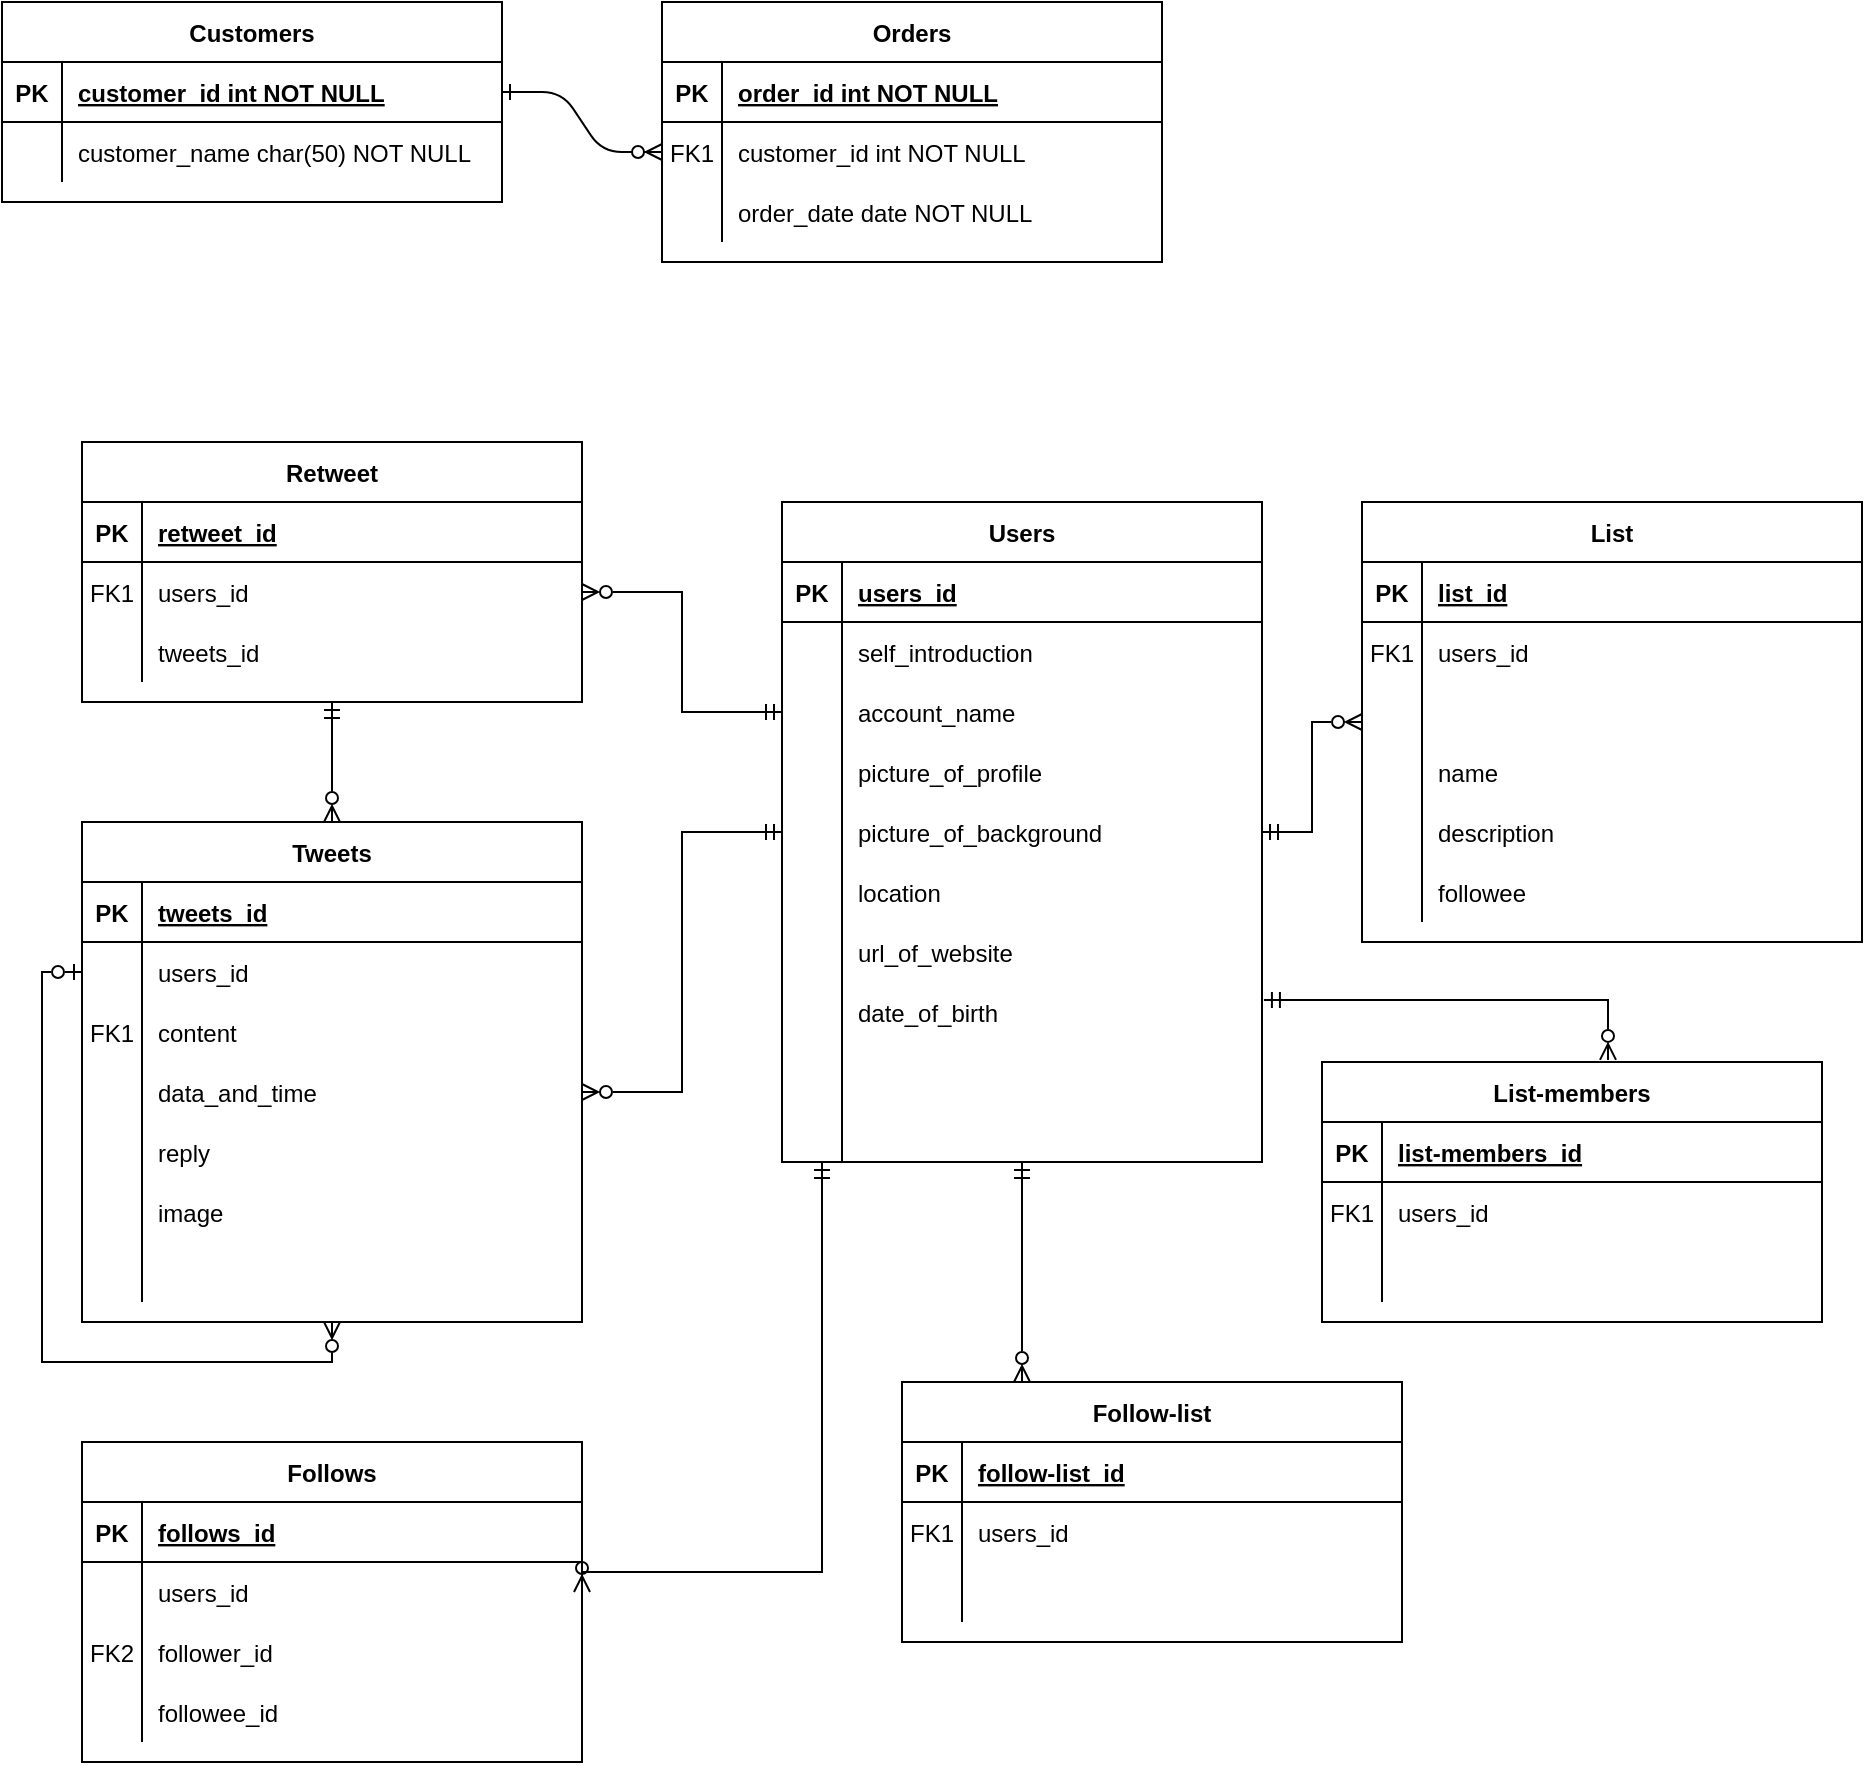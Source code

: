 <mxfile version="20.4.0" type="github">
  <diagram id="R2lEEEUBdFMjLlhIrx00" name="Page-1">
    <mxGraphModel dx="1426" dy="1596" grid="1" gridSize="10" guides="1" tooltips="1" connect="1" arrows="1" fold="1" page="1" pageScale="1" pageWidth="1169" pageHeight="827" math="0" shadow="0" extFonts="Permanent Marker^https://fonts.googleapis.com/css?family=Permanent+Marker">
      <root>
        <mxCell id="0" />
        <mxCell id="1" parent="0" />
        <mxCell id="C-vyLk0tnHw3VtMMgP7b-1" value="" style="edgeStyle=entityRelationEdgeStyle;endArrow=ERzeroToMany;startArrow=ERone;endFill=1;startFill=0;" parent="1" source="C-vyLk0tnHw3VtMMgP7b-24" target="C-vyLk0tnHw3VtMMgP7b-6" edge="1">
          <mxGeometry width="100" height="100" relative="1" as="geometry">
            <mxPoint x="340" y="720" as="sourcePoint" />
            <mxPoint x="440" y="620" as="targetPoint" />
          </mxGeometry>
        </mxCell>
        <mxCell id="C-vyLk0tnHw3VtMMgP7b-2" value="Orders" style="shape=table;startSize=30;container=1;collapsible=1;childLayout=tableLayout;fixedRows=1;rowLines=0;fontStyle=1;align=center;resizeLast=1;" parent="1" vertex="1">
          <mxGeometry x="420" y="-210" width="250" height="130" as="geometry" />
        </mxCell>
        <mxCell id="C-vyLk0tnHw3VtMMgP7b-3" value="" style="shape=partialRectangle;collapsible=0;dropTarget=0;pointerEvents=0;fillColor=none;points=[[0,0.5],[1,0.5]];portConstraint=eastwest;top=0;left=0;right=0;bottom=1;" parent="C-vyLk0tnHw3VtMMgP7b-2" vertex="1">
          <mxGeometry y="30" width="250" height="30" as="geometry" />
        </mxCell>
        <mxCell id="C-vyLk0tnHw3VtMMgP7b-4" value="PK" style="shape=partialRectangle;overflow=hidden;connectable=0;fillColor=none;top=0;left=0;bottom=0;right=0;fontStyle=1;" parent="C-vyLk0tnHw3VtMMgP7b-3" vertex="1">
          <mxGeometry width="30" height="30" as="geometry">
            <mxRectangle width="30" height="30" as="alternateBounds" />
          </mxGeometry>
        </mxCell>
        <mxCell id="C-vyLk0tnHw3VtMMgP7b-5" value="order_id int NOT NULL " style="shape=partialRectangle;overflow=hidden;connectable=0;fillColor=none;top=0;left=0;bottom=0;right=0;align=left;spacingLeft=6;fontStyle=5;" parent="C-vyLk0tnHw3VtMMgP7b-3" vertex="1">
          <mxGeometry x="30" width="220" height="30" as="geometry">
            <mxRectangle width="220" height="30" as="alternateBounds" />
          </mxGeometry>
        </mxCell>
        <mxCell id="C-vyLk0tnHw3VtMMgP7b-6" value="" style="shape=partialRectangle;collapsible=0;dropTarget=0;pointerEvents=0;fillColor=none;points=[[0,0.5],[1,0.5]];portConstraint=eastwest;top=0;left=0;right=0;bottom=0;" parent="C-vyLk0tnHw3VtMMgP7b-2" vertex="1">
          <mxGeometry y="60" width="250" height="30" as="geometry" />
        </mxCell>
        <mxCell id="C-vyLk0tnHw3VtMMgP7b-7" value="FK1" style="shape=partialRectangle;overflow=hidden;connectable=0;fillColor=none;top=0;left=0;bottom=0;right=0;" parent="C-vyLk0tnHw3VtMMgP7b-6" vertex="1">
          <mxGeometry width="30" height="30" as="geometry">
            <mxRectangle width="30" height="30" as="alternateBounds" />
          </mxGeometry>
        </mxCell>
        <mxCell id="C-vyLk0tnHw3VtMMgP7b-8" value="customer_id int NOT NULL" style="shape=partialRectangle;overflow=hidden;connectable=0;fillColor=none;top=0;left=0;bottom=0;right=0;align=left;spacingLeft=6;" parent="C-vyLk0tnHw3VtMMgP7b-6" vertex="1">
          <mxGeometry x="30" width="220" height="30" as="geometry">
            <mxRectangle width="220" height="30" as="alternateBounds" />
          </mxGeometry>
        </mxCell>
        <mxCell id="C-vyLk0tnHw3VtMMgP7b-9" value="" style="shape=partialRectangle;collapsible=0;dropTarget=0;pointerEvents=0;fillColor=none;points=[[0,0.5],[1,0.5]];portConstraint=eastwest;top=0;left=0;right=0;bottom=0;" parent="C-vyLk0tnHw3VtMMgP7b-2" vertex="1">
          <mxGeometry y="90" width="250" height="30" as="geometry" />
        </mxCell>
        <mxCell id="C-vyLk0tnHw3VtMMgP7b-10" value="" style="shape=partialRectangle;overflow=hidden;connectable=0;fillColor=none;top=0;left=0;bottom=0;right=0;" parent="C-vyLk0tnHw3VtMMgP7b-9" vertex="1">
          <mxGeometry width="30" height="30" as="geometry">
            <mxRectangle width="30" height="30" as="alternateBounds" />
          </mxGeometry>
        </mxCell>
        <mxCell id="C-vyLk0tnHw3VtMMgP7b-11" value="order_date date NOT NULL" style="shape=partialRectangle;overflow=hidden;connectable=0;fillColor=none;top=0;left=0;bottom=0;right=0;align=left;spacingLeft=6;" parent="C-vyLk0tnHw3VtMMgP7b-9" vertex="1">
          <mxGeometry x="30" width="220" height="30" as="geometry">
            <mxRectangle width="220" height="30" as="alternateBounds" />
          </mxGeometry>
        </mxCell>
        <mxCell id="C-vyLk0tnHw3VtMMgP7b-23" value="Customers" style="shape=table;startSize=30;container=1;collapsible=1;childLayout=tableLayout;fixedRows=1;rowLines=0;fontStyle=1;align=center;resizeLast=1;" parent="1" vertex="1">
          <mxGeometry x="90" y="-210" width="250" height="100" as="geometry" />
        </mxCell>
        <mxCell id="C-vyLk0tnHw3VtMMgP7b-24" value="" style="shape=partialRectangle;collapsible=0;dropTarget=0;pointerEvents=0;fillColor=none;points=[[0,0.5],[1,0.5]];portConstraint=eastwest;top=0;left=0;right=0;bottom=1;" parent="C-vyLk0tnHw3VtMMgP7b-23" vertex="1">
          <mxGeometry y="30" width="250" height="30" as="geometry" />
        </mxCell>
        <mxCell id="C-vyLk0tnHw3VtMMgP7b-25" value="PK" style="shape=partialRectangle;overflow=hidden;connectable=0;fillColor=none;top=0;left=0;bottom=0;right=0;fontStyle=1;" parent="C-vyLk0tnHw3VtMMgP7b-24" vertex="1">
          <mxGeometry width="30" height="30" as="geometry">
            <mxRectangle width="30" height="30" as="alternateBounds" />
          </mxGeometry>
        </mxCell>
        <mxCell id="C-vyLk0tnHw3VtMMgP7b-26" value="customer_id int NOT NULL " style="shape=partialRectangle;overflow=hidden;connectable=0;fillColor=none;top=0;left=0;bottom=0;right=0;align=left;spacingLeft=6;fontStyle=5;" parent="C-vyLk0tnHw3VtMMgP7b-24" vertex="1">
          <mxGeometry x="30" width="220" height="30" as="geometry">
            <mxRectangle width="220" height="30" as="alternateBounds" />
          </mxGeometry>
        </mxCell>
        <mxCell id="C-vyLk0tnHw3VtMMgP7b-27" value="" style="shape=partialRectangle;collapsible=0;dropTarget=0;pointerEvents=0;fillColor=none;points=[[0,0.5],[1,0.5]];portConstraint=eastwest;top=0;left=0;right=0;bottom=0;" parent="C-vyLk0tnHw3VtMMgP7b-23" vertex="1">
          <mxGeometry y="60" width="250" height="30" as="geometry" />
        </mxCell>
        <mxCell id="C-vyLk0tnHw3VtMMgP7b-28" value="" style="shape=partialRectangle;overflow=hidden;connectable=0;fillColor=none;top=0;left=0;bottom=0;right=0;" parent="C-vyLk0tnHw3VtMMgP7b-27" vertex="1">
          <mxGeometry width="30" height="30" as="geometry">
            <mxRectangle width="30" height="30" as="alternateBounds" />
          </mxGeometry>
        </mxCell>
        <mxCell id="C-vyLk0tnHw3VtMMgP7b-29" value="customer_name char(50) NOT NULL" style="shape=partialRectangle;overflow=hidden;connectable=0;fillColor=none;top=0;left=0;bottom=0;right=0;align=left;spacingLeft=6;" parent="C-vyLk0tnHw3VtMMgP7b-27" vertex="1">
          <mxGeometry x="30" width="220" height="30" as="geometry">
            <mxRectangle width="220" height="30" as="alternateBounds" />
          </mxGeometry>
        </mxCell>
        <mxCell id="1hGb0DpN1uPvW0XTXhWg-93" style="edgeStyle=orthogonalEdgeStyle;rounded=0;orthogonalLoop=1;jettySize=auto;html=1;startArrow=ERmandOne;startFill=0;endArrow=ERzeroToMany;endFill=0;" edge="1" parent="1" source="r38PuDG4reSHXDQMH3xo-49" target="r38PuDG4reSHXDQMH3xo-69">
          <mxGeometry relative="1" as="geometry" />
        </mxCell>
        <mxCell id="r38PuDG4reSHXDQMH3xo-49" value="Retweet" style="shape=table;startSize=30;container=1;collapsible=1;childLayout=tableLayout;fixedRows=1;rowLines=0;fontStyle=1;align=center;resizeLast=1;" parent="1" vertex="1">
          <mxGeometry x="130" y="10" width="250" height="130" as="geometry" />
        </mxCell>
        <mxCell id="r38PuDG4reSHXDQMH3xo-50" value="" style="shape=partialRectangle;collapsible=0;dropTarget=0;pointerEvents=0;fillColor=none;points=[[0,0.5],[1,0.5]];portConstraint=eastwest;top=0;left=0;right=0;bottom=1;" parent="r38PuDG4reSHXDQMH3xo-49" vertex="1">
          <mxGeometry y="30" width="250" height="30" as="geometry" />
        </mxCell>
        <mxCell id="r38PuDG4reSHXDQMH3xo-51" value="PK" style="shape=partialRectangle;overflow=hidden;connectable=0;fillColor=none;top=0;left=0;bottom=0;right=0;fontStyle=1;" parent="r38PuDG4reSHXDQMH3xo-50" vertex="1">
          <mxGeometry width="30" height="30" as="geometry">
            <mxRectangle width="30" height="30" as="alternateBounds" />
          </mxGeometry>
        </mxCell>
        <mxCell id="r38PuDG4reSHXDQMH3xo-52" value="retweet_id" style="shape=partialRectangle;overflow=hidden;connectable=0;fillColor=none;top=0;left=0;bottom=0;right=0;align=left;spacingLeft=6;fontStyle=5;" parent="r38PuDG4reSHXDQMH3xo-50" vertex="1">
          <mxGeometry x="30" width="220" height="30" as="geometry">
            <mxRectangle width="220" height="30" as="alternateBounds" />
          </mxGeometry>
        </mxCell>
        <mxCell id="r38PuDG4reSHXDQMH3xo-53" value="" style="shape=partialRectangle;collapsible=0;dropTarget=0;pointerEvents=0;fillColor=none;points=[[0,0.5],[1,0.5]];portConstraint=eastwest;top=0;left=0;right=0;bottom=0;" parent="r38PuDG4reSHXDQMH3xo-49" vertex="1">
          <mxGeometry y="60" width="250" height="30" as="geometry" />
        </mxCell>
        <mxCell id="r38PuDG4reSHXDQMH3xo-54" value="FK1" style="shape=partialRectangle;overflow=hidden;connectable=0;fillColor=none;top=0;left=0;bottom=0;right=0;" parent="r38PuDG4reSHXDQMH3xo-53" vertex="1">
          <mxGeometry width="30" height="30" as="geometry">
            <mxRectangle width="30" height="30" as="alternateBounds" />
          </mxGeometry>
        </mxCell>
        <mxCell id="r38PuDG4reSHXDQMH3xo-55" value="users_id" style="shape=partialRectangle;overflow=hidden;connectable=0;fillColor=none;top=0;left=0;bottom=0;right=0;align=left;spacingLeft=6;" parent="r38PuDG4reSHXDQMH3xo-53" vertex="1">
          <mxGeometry x="30" width="220" height="30" as="geometry">
            <mxRectangle width="220" height="30" as="alternateBounds" />
          </mxGeometry>
        </mxCell>
        <mxCell id="r38PuDG4reSHXDQMH3xo-56" value="" style="shape=partialRectangle;collapsible=0;dropTarget=0;pointerEvents=0;fillColor=none;points=[[0,0.5],[1,0.5]];portConstraint=eastwest;top=0;left=0;right=0;bottom=0;" parent="r38PuDG4reSHXDQMH3xo-49" vertex="1">
          <mxGeometry y="90" width="250" height="30" as="geometry" />
        </mxCell>
        <mxCell id="r38PuDG4reSHXDQMH3xo-57" value="" style="shape=partialRectangle;overflow=hidden;connectable=0;fillColor=none;top=0;left=0;bottom=0;right=0;" parent="r38PuDG4reSHXDQMH3xo-56" vertex="1">
          <mxGeometry width="30" height="30" as="geometry">
            <mxRectangle width="30" height="30" as="alternateBounds" />
          </mxGeometry>
        </mxCell>
        <mxCell id="r38PuDG4reSHXDQMH3xo-58" value="tweets_id" style="shape=partialRectangle;overflow=hidden;connectable=0;fillColor=none;top=0;left=0;bottom=0;right=0;align=left;spacingLeft=6;" parent="r38PuDG4reSHXDQMH3xo-56" vertex="1">
          <mxGeometry x="30" width="220" height="30" as="geometry">
            <mxRectangle width="220" height="30" as="alternateBounds" />
          </mxGeometry>
        </mxCell>
        <mxCell id="r38PuDG4reSHXDQMH3xo-59" value="Follows" style="shape=table;startSize=30;container=1;collapsible=1;childLayout=tableLayout;fixedRows=1;rowLines=0;fontStyle=1;align=center;resizeLast=1;" parent="1" vertex="1">
          <mxGeometry x="130" y="510" width="250" height="160" as="geometry" />
        </mxCell>
        <mxCell id="r38PuDG4reSHXDQMH3xo-60" value="" style="shape=partialRectangle;collapsible=0;dropTarget=0;pointerEvents=0;fillColor=none;points=[[0,0.5],[1,0.5]];portConstraint=eastwest;top=0;left=0;right=0;bottom=1;" parent="r38PuDG4reSHXDQMH3xo-59" vertex="1">
          <mxGeometry y="30" width="250" height="30" as="geometry" />
        </mxCell>
        <mxCell id="r38PuDG4reSHXDQMH3xo-61" value="PK" style="shape=partialRectangle;overflow=hidden;connectable=0;fillColor=none;top=0;left=0;bottom=0;right=0;fontStyle=1;" parent="r38PuDG4reSHXDQMH3xo-60" vertex="1">
          <mxGeometry width="30" height="30" as="geometry">
            <mxRectangle width="30" height="30" as="alternateBounds" />
          </mxGeometry>
        </mxCell>
        <mxCell id="r38PuDG4reSHXDQMH3xo-62" value="follows_id" style="shape=partialRectangle;overflow=hidden;connectable=0;fillColor=none;top=0;left=0;bottom=0;right=0;align=left;spacingLeft=6;fontStyle=5;" parent="r38PuDG4reSHXDQMH3xo-60" vertex="1">
          <mxGeometry x="30" width="220" height="30" as="geometry">
            <mxRectangle width="220" height="30" as="alternateBounds" />
          </mxGeometry>
        </mxCell>
        <mxCell id="1hGb0DpN1uPvW0XTXhWg-79" style="shape=partialRectangle;collapsible=0;dropTarget=0;pointerEvents=0;fillColor=none;points=[[0,0.5],[1,0.5]];portConstraint=eastwest;top=0;left=0;right=0;bottom=0;" vertex="1" parent="r38PuDG4reSHXDQMH3xo-59">
          <mxGeometry y="60" width="250" height="30" as="geometry" />
        </mxCell>
        <mxCell id="1hGb0DpN1uPvW0XTXhWg-80" style="shape=partialRectangle;overflow=hidden;connectable=0;fillColor=none;top=0;left=0;bottom=0;right=0;" vertex="1" parent="1hGb0DpN1uPvW0XTXhWg-79">
          <mxGeometry width="30" height="30" as="geometry">
            <mxRectangle width="30" height="30" as="alternateBounds" />
          </mxGeometry>
        </mxCell>
        <mxCell id="1hGb0DpN1uPvW0XTXhWg-81" value="users_id" style="shape=partialRectangle;overflow=hidden;connectable=0;fillColor=none;top=0;left=0;bottom=0;right=0;align=left;spacingLeft=6;" vertex="1" parent="1hGb0DpN1uPvW0XTXhWg-79">
          <mxGeometry x="30" width="220" height="30" as="geometry">
            <mxRectangle width="220" height="30" as="alternateBounds" />
          </mxGeometry>
        </mxCell>
        <mxCell id="r38PuDG4reSHXDQMH3xo-63" value="" style="shape=partialRectangle;collapsible=0;dropTarget=0;pointerEvents=0;fillColor=none;points=[[0,0.5],[1,0.5]];portConstraint=eastwest;top=0;left=0;right=0;bottom=0;" parent="r38PuDG4reSHXDQMH3xo-59" vertex="1">
          <mxGeometry y="90" width="250" height="30" as="geometry" />
        </mxCell>
        <mxCell id="r38PuDG4reSHXDQMH3xo-64" value="FK2" style="shape=partialRectangle;overflow=hidden;connectable=0;fillColor=none;top=0;left=0;bottom=0;right=0;" parent="r38PuDG4reSHXDQMH3xo-63" vertex="1">
          <mxGeometry width="30" height="30" as="geometry">
            <mxRectangle width="30" height="30" as="alternateBounds" />
          </mxGeometry>
        </mxCell>
        <mxCell id="r38PuDG4reSHXDQMH3xo-65" value="follower_id" style="shape=partialRectangle;overflow=hidden;connectable=0;fillColor=none;top=0;left=0;bottom=0;right=0;align=left;spacingLeft=6;" parent="r38PuDG4reSHXDQMH3xo-63" vertex="1">
          <mxGeometry x="30" width="220" height="30" as="geometry">
            <mxRectangle width="220" height="30" as="alternateBounds" />
          </mxGeometry>
        </mxCell>
        <mxCell id="r38PuDG4reSHXDQMH3xo-66" value="" style="shape=partialRectangle;collapsible=0;dropTarget=0;pointerEvents=0;fillColor=none;points=[[0,0.5],[1,0.5]];portConstraint=eastwest;top=0;left=0;right=0;bottom=0;" parent="r38PuDG4reSHXDQMH3xo-59" vertex="1">
          <mxGeometry y="120" width="250" height="30" as="geometry" />
        </mxCell>
        <mxCell id="r38PuDG4reSHXDQMH3xo-67" value="" style="shape=partialRectangle;overflow=hidden;connectable=0;fillColor=none;top=0;left=0;bottom=0;right=0;" parent="r38PuDG4reSHXDQMH3xo-66" vertex="1">
          <mxGeometry width="30" height="30" as="geometry">
            <mxRectangle width="30" height="30" as="alternateBounds" />
          </mxGeometry>
        </mxCell>
        <mxCell id="r38PuDG4reSHXDQMH3xo-68" value="followee_id" style="shape=partialRectangle;overflow=hidden;connectable=0;fillColor=none;top=0;left=0;bottom=0;right=0;align=left;spacingLeft=6;" parent="r38PuDG4reSHXDQMH3xo-66" vertex="1">
          <mxGeometry x="30" width="220" height="30" as="geometry">
            <mxRectangle width="220" height="30" as="alternateBounds" />
          </mxGeometry>
        </mxCell>
        <mxCell id="r38PuDG4reSHXDQMH3xo-69" value="Tweets" style="shape=table;startSize=30;container=1;collapsible=1;childLayout=tableLayout;fixedRows=1;rowLines=0;fontStyle=1;align=center;resizeLast=1;" parent="1" vertex="1">
          <mxGeometry x="130" y="200" width="250" height="250" as="geometry" />
        </mxCell>
        <mxCell id="r38PuDG4reSHXDQMH3xo-70" value="" style="shape=partialRectangle;collapsible=0;dropTarget=0;pointerEvents=0;fillColor=none;points=[[0,0.5],[1,0.5]];portConstraint=eastwest;top=0;left=0;right=0;bottom=1;" parent="r38PuDG4reSHXDQMH3xo-69" vertex="1">
          <mxGeometry y="30" width="250" height="30" as="geometry" />
        </mxCell>
        <mxCell id="r38PuDG4reSHXDQMH3xo-71" value="PK" style="shape=partialRectangle;overflow=hidden;connectable=0;fillColor=none;top=0;left=0;bottom=0;right=0;fontStyle=1;" parent="r38PuDG4reSHXDQMH3xo-70" vertex="1">
          <mxGeometry width="30" height="30" as="geometry">
            <mxRectangle width="30" height="30" as="alternateBounds" />
          </mxGeometry>
        </mxCell>
        <mxCell id="r38PuDG4reSHXDQMH3xo-72" value="tweets_id" style="shape=partialRectangle;overflow=hidden;connectable=0;fillColor=none;top=0;left=0;bottom=0;right=0;align=left;spacingLeft=6;fontStyle=5;" parent="r38PuDG4reSHXDQMH3xo-70" vertex="1">
          <mxGeometry x="30" width="220" height="30" as="geometry">
            <mxRectangle width="220" height="30" as="alternateBounds" />
          </mxGeometry>
        </mxCell>
        <mxCell id="1hGb0DpN1uPvW0XTXhWg-75" style="edgeStyle=orthogonalEdgeStyle;rounded=0;orthogonalLoop=1;jettySize=auto;html=1;entryX=0.5;entryY=1;entryDx=0;entryDy=0;startArrow=ERzeroToOne;startFill=0;endArrow=ERzeroToMany;endFill=0;" edge="1" parent="r38PuDG4reSHXDQMH3xo-69" source="1hGb0DpN1uPvW0XTXhWg-72" target="r38PuDG4reSHXDQMH3xo-69">
          <mxGeometry relative="1" as="geometry" />
        </mxCell>
        <mxCell id="1hGb0DpN1uPvW0XTXhWg-72" value="" style="shape=partialRectangle;collapsible=0;dropTarget=0;pointerEvents=0;fillColor=none;points=[[0,0.5],[1,0.5]];portConstraint=eastwest;top=0;left=0;right=0;bottom=0;" vertex="1" parent="r38PuDG4reSHXDQMH3xo-69">
          <mxGeometry y="60" width="250" height="30" as="geometry" />
        </mxCell>
        <mxCell id="1hGb0DpN1uPvW0XTXhWg-73" value="" style="shape=partialRectangle;overflow=hidden;connectable=0;fillColor=none;top=0;left=0;bottom=0;right=0;" vertex="1" parent="1hGb0DpN1uPvW0XTXhWg-72">
          <mxGeometry width="30" height="30" as="geometry">
            <mxRectangle width="30" height="30" as="alternateBounds" />
          </mxGeometry>
        </mxCell>
        <mxCell id="1hGb0DpN1uPvW0XTXhWg-74" value="users_id" style="shape=partialRectangle;overflow=hidden;connectable=0;fillColor=none;top=0;left=0;bottom=0;right=0;align=left;spacingLeft=6;" vertex="1" parent="1hGb0DpN1uPvW0XTXhWg-72">
          <mxGeometry x="30" width="220" height="30" as="geometry">
            <mxRectangle width="220" height="30" as="alternateBounds" />
          </mxGeometry>
        </mxCell>
        <mxCell id="r38PuDG4reSHXDQMH3xo-73" value="" style="shape=partialRectangle;collapsible=0;dropTarget=0;pointerEvents=0;fillColor=none;points=[[0,0.5],[1,0.5]];portConstraint=eastwest;top=0;left=0;right=0;bottom=0;" parent="r38PuDG4reSHXDQMH3xo-69" vertex="1">
          <mxGeometry y="90" width="250" height="30" as="geometry" />
        </mxCell>
        <mxCell id="r38PuDG4reSHXDQMH3xo-74" value="FK1" style="shape=partialRectangle;overflow=hidden;connectable=0;fillColor=none;top=0;left=0;bottom=0;right=0;" parent="r38PuDG4reSHXDQMH3xo-73" vertex="1">
          <mxGeometry width="30" height="30" as="geometry">
            <mxRectangle width="30" height="30" as="alternateBounds" />
          </mxGeometry>
        </mxCell>
        <mxCell id="r38PuDG4reSHXDQMH3xo-75" value="content" style="shape=partialRectangle;overflow=hidden;connectable=0;fillColor=none;top=0;left=0;bottom=0;right=0;align=left;spacingLeft=6;" parent="r38PuDG4reSHXDQMH3xo-73" vertex="1">
          <mxGeometry x="30" width="220" height="30" as="geometry">
            <mxRectangle width="220" height="30" as="alternateBounds" />
          </mxGeometry>
        </mxCell>
        <mxCell id="r38PuDG4reSHXDQMH3xo-76" value="" style="shape=partialRectangle;collapsible=0;dropTarget=0;pointerEvents=0;fillColor=none;points=[[0,0.5],[1,0.5]];portConstraint=eastwest;top=0;left=0;right=0;bottom=0;" parent="r38PuDG4reSHXDQMH3xo-69" vertex="1">
          <mxGeometry y="120" width="250" height="30" as="geometry" />
        </mxCell>
        <mxCell id="r38PuDG4reSHXDQMH3xo-77" value="" style="shape=partialRectangle;overflow=hidden;connectable=0;fillColor=none;top=0;left=0;bottom=0;right=0;" parent="r38PuDG4reSHXDQMH3xo-76" vertex="1">
          <mxGeometry width="30" height="30" as="geometry">
            <mxRectangle width="30" height="30" as="alternateBounds" />
          </mxGeometry>
        </mxCell>
        <mxCell id="r38PuDG4reSHXDQMH3xo-78" value="data_and_time" style="shape=partialRectangle;overflow=hidden;connectable=0;fillColor=none;top=0;left=0;bottom=0;right=0;align=left;spacingLeft=6;" parent="r38PuDG4reSHXDQMH3xo-76" vertex="1">
          <mxGeometry x="30" width="220" height="30" as="geometry">
            <mxRectangle width="220" height="30" as="alternateBounds" />
          </mxGeometry>
        </mxCell>
        <mxCell id="1hGb0DpN1uPvW0XTXhWg-25" style="shape=partialRectangle;collapsible=0;dropTarget=0;pointerEvents=0;fillColor=none;points=[[0,0.5],[1,0.5]];portConstraint=eastwest;top=0;left=0;right=0;bottom=0;" vertex="1" parent="r38PuDG4reSHXDQMH3xo-69">
          <mxGeometry y="150" width="250" height="30" as="geometry" />
        </mxCell>
        <mxCell id="1hGb0DpN1uPvW0XTXhWg-26" style="shape=partialRectangle;overflow=hidden;connectable=0;fillColor=none;top=0;left=0;bottom=0;right=0;" vertex="1" parent="1hGb0DpN1uPvW0XTXhWg-25">
          <mxGeometry width="30" height="30" as="geometry">
            <mxRectangle width="30" height="30" as="alternateBounds" />
          </mxGeometry>
        </mxCell>
        <mxCell id="1hGb0DpN1uPvW0XTXhWg-27" value="reply    " style="shape=partialRectangle;overflow=hidden;connectable=0;fillColor=none;top=0;left=0;bottom=0;right=0;align=left;spacingLeft=6;" vertex="1" parent="1hGb0DpN1uPvW0XTXhWg-25">
          <mxGeometry x="30" width="220" height="30" as="geometry">
            <mxRectangle width="220" height="30" as="alternateBounds" />
          </mxGeometry>
        </mxCell>
        <mxCell id="1hGb0DpN1uPvW0XTXhWg-28" style="shape=partialRectangle;collapsible=0;dropTarget=0;pointerEvents=0;fillColor=none;points=[[0,0.5],[1,0.5]];portConstraint=eastwest;top=0;left=0;right=0;bottom=0;" vertex="1" parent="r38PuDG4reSHXDQMH3xo-69">
          <mxGeometry y="180" width="250" height="30" as="geometry" />
        </mxCell>
        <mxCell id="1hGb0DpN1uPvW0XTXhWg-29" style="shape=partialRectangle;overflow=hidden;connectable=0;fillColor=none;top=0;left=0;bottom=0;right=0;" vertex="1" parent="1hGb0DpN1uPvW0XTXhWg-28">
          <mxGeometry width="30" height="30" as="geometry">
            <mxRectangle width="30" height="30" as="alternateBounds" />
          </mxGeometry>
        </mxCell>
        <mxCell id="1hGb0DpN1uPvW0XTXhWg-30" value="image    " style="shape=partialRectangle;overflow=hidden;connectable=0;fillColor=none;top=0;left=0;bottom=0;right=0;align=left;spacingLeft=6;" vertex="1" parent="1hGb0DpN1uPvW0XTXhWg-28">
          <mxGeometry x="30" width="220" height="30" as="geometry">
            <mxRectangle width="220" height="30" as="alternateBounds" />
          </mxGeometry>
        </mxCell>
        <mxCell id="1hGb0DpN1uPvW0XTXhWg-66" style="shape=partialRectangle;collapsible=0;dropTarget=0;pointerEvents=0;fillColor=none;points=[[0,0.5],[1,0.5]];portConstraint=eastwest;top=0;left=0;right=0;bottom=0;" vertex="1" parent="r38PuDG4reSHXDQMH3xo-69">
          <mxGeometry y="210" width="250" height="30" as="geometry" />
        </mxCell>
        <mxCell id="1hGb0DpN1uPvW0XTXhWg-67" style="shape=partialRectangle;overflow=hidden;connectable=0;fillColor=none;top=0;left=0;bottom=0;right=0;" vertex="1" parent="1hGb0DpN1uPvW0XTXhWg-66">
          <mxGeometry width="30" height="30" as="geometry">
            <mxRectangle width="30" height="30" as="alternateBounds" />
          </mxGeometry>
        </mxCell>
        <mxCell id="1hGb0DpN1uPvW0XTXhWg-68" value="" style="shape=partialRectangle;overflow=hidden;connectable=0;fillColor=none;top=0;left=0;bottom=0;right=0;align=left;spacingLeft=6;" vertex="1" parent="1hGb0DpN1uPvW0XTXhWg-66">
          <mxGeometry x="30" width="220" height="30" as="geometry">
            <mxRectangle width="220" height="30" as="alternateBounds" />
          </mxGeometry>
        </mxCell>
        <mxCell id="r38PuDG4reSHXDQMH3xo-79" value="List" style="shape=table;startSize=30;container=1;collapsible=1;childLayout=tableLayout;fixedRows=1;rowLines=0;fontStyle=1;align=center;resizeLast=1;" parent="1" vertex="1">
          <mxGeometry x="770" y="40" width="250" height="220" as="geometry" />
        </mxCell>
        <mxCell id="r38PuDG4reSHXDQMH3xo-80" value="" style="shape=partialRectangle;collapsible=0;dropTarget=0;pointerEvents=0;fillColor=none;points=[[0,0.5],[1,0.5]];portConstraint=eastwest;top=0;left=0;right=0;bottom=1;" parent="r38PuDG4reSHXDQMH3xo-79" vertex="1">
          <mxGeometry y="30" width="250" height="30" as="geometry" />
        </mxCell>
        <mxCell id="r38PuDG4reSHXDQMH3xo-81" value="PK" style="shape=partialRectangle;overflow=hidden;connectable=0;fillColor=none;top=0;left=0;bottom=0;right=0;fontStyle=1;" parent="r38PuDG4reSHXDQMH3xo-80" vertex="1">
          <mxGeometry width="30" height="30" as="geometry">
            <mxRectangle width="30" height="30" as="alternateBounds" />
          </mxGeometry>
        </mxCell>
        <mxCell id="r38PuDG4reSHXDQMH3xo-82" value="list_id" style="shape=partialRectangle;overflow=hidden;connectable=0;fillColor=none;top=0;left=0;bottom=0;right=0;align=left;spacingLeft=6;fontStyle=5;" parent="r38PuDG4reSHXDQMH3xo-80" vertex="1">
          <mxGeometry x="30" width="220" height="30" as="geometry">
            <mxRectangle width="220" height="30" as="alternateBounds" />
          </mxGeometry>
        </mxCell>
        <mxCell id="r38PuDG4reSHXDQMH3xo-83" value="" style="shape=partialRectangle;collapsible=0;dropTarget=0;pointerEvents=0;fillColor=none;points=[[0,0.5],[1,0.5]];portConstraint=eastwest;top=0;left=0;right=0;bottom=0;" parent="r38PuDG4reSHXDQMH3xo-79" vertex="1">
          <mxGeometry y="60" width="250" height="30" as="geometry" />
        </mxCell>
        <mxCell id="r38PuDG4reSHXDQMH3xo-84" value="FK1" style="shape=partialRectangle;overflow=hidden;connectable=0;fillColor=none;top=0;left=0;bottom=0;right=0;" parent="r38PuDG4reSHXDQMH3xo-83" vertex="1">
          <mxGeometry width="30" height="30" as="geometry">
            <mxRectangle width="30" height="30" as="alternateBounds" />
          </mxGeometry>
        </mxCell>
        <mxCell id="r38PuDG4reSHXDQMH3xo-85" value="users_id" style="shape=partialRectangle;overflow=hidden;connectable=0;fillColor=none;top=0;left=0;bottom=0;right=0;align=left;spacingLeft=6;" parent="r38PuDG4reSHXDQMH3xo-83" vertex="1">
          <mxGeometry x="30" width="220" height="30" as="geometry">
            <mxRectangle width="220" height="30" as="alternateBounds" />
          </mxGeometry>
        </mxCell>
        <mxCell id="r38PuDG4reSHXDQMH3xo-86" value="" style="shape=partialRectangle;collapsible=0;dropTarget=0;pointerEvents=0;fillColor=none;points=[[0,0.5],[1,0.5]];portConstraint=eastwest;top=0;left=0;right=0;bottom=0;" parent="r38PuDG4reSHXDQMH3xo-79" vertex="1">
          <mxGeometry y="90" width="250" height="30" as="geometry" />
        </mxCell>
        <mxCell id="r38PuDG4reSHXDQMH3xo-87" value="" style="shape=partialRectangle;overflow=hidden;connectable=0;fillColor=none;top=0;left=0;bottom=0;right=0;" parent="r38PuDG4reSHXDQMH3xo-86" vertex="1">
          <mxGeometry width="30" height="30" as="geometry">
            <mxRectangle width="30" height="30" as="alternateBounds" />
          </mxGeometry>
        </mxCell>
        <mxCell id="r38PuDG4reSHXDQMH3xo-88" value="" style="shape=partialRectangle;overflow=hidden;connectable=0;fillColor=none;top=0;left=0;bottom=0;right=0;align=left;spacingLeft=6;" parent="r38PuDG4reSHXDQMH3xo-86" vertex="1">
          <mxGeometry x="30" width="220" height="30" as="geometry">
            <mxRectangle width="220" height="30" as="alternateBounds" />
          </mxGeometry>
        </mxCell>
        <mxCell id="1hGb0DpN1uPvW0XTXhWg-16" style="shape=partialRectangle;collapsible=0;dropTarget=0;pointerEvents=0;fillColor=none;points=[[0,0.5],[1,0.5]];portConstraint=eastwest;top=0;left=0;right=0;bottom=0;" vertex="1" parent="r38PuDG4reSHXDQMH3xo-79">
          <mxGeometry y="120" width="250" height="30" as="geometry" />
        </mxCell>
        <mxCell id="1hGb0DpN1uPvW0XTXhWg-17" style="shape=partialRectangle;overflow=hidden;connectable=0;fillColor=none;top=0;left=0;bottom=0;right=0;" vertex="1" parent="1hGb0DpN1uPvW0XTXhWg-16">
          <mxGeometry width="30" height="30" as="geometry">
            <mxRectangle width="30" height="30" as="alternateBounds" />
          </mxGeometry>
        </mxCell>
        <mxCell id="1hGb0DpN1uPvW0XTXhWg-18" value="name" style="shape=partialRectangle;overflow=hidden;connectable=0;fillColor=none;top=0;left=0;bottom=0;right=0;align=left;spacingLeft=6;" vertex="1" parent="1hGb0DpN1uPvW0XTXhWg-16">
          <mxGeometry x="30" width="220" height="30" as="geometry">
            <mxRectangle width="220" height="30" as="alternateBounds" />
          </mxGeometry>
        </mxCell>
        <mxCell id="1hGb0DpN1uPvW0XTXhWg-19" style="shape=partialRectangle;collapsible=0;dropTarget=0;pointerEvents=0;fillColor=none;points=[[0,0.5],[1,0.5]];portConstraint=eastwest;top=0;left=0;right=0;bottom=0;" vertex="1" parent="r38PuDG4reSHXDQMH3xo-79">
          <mxGeometry y="150" width="250" height="30" as="geometry" />
        </mxCell>
        <mxCell id="1hGb0DpN1uPvW0XTXhWg-20" style="shape=partialRectangle;overflow=hidden;connectable=0;fillColor=none;top=0;left=0;bottom=0;right=0;" vertex="1" parent="1hGb0DpN1uPvW0XTXhWg-19">
          <mxGeometry width="30" height="30" as="geometry">
            <mxRectangle width="30" height="30" as="alternateBounds" />
          </mxGeometry>
        </mxCell>
        <mxCell id="1hGb0DpN1uPvW0XTXhWg-21" value="description" style="shape=partialRectangle;overflow=hidden;connectable=0;fillColor=none;top=0;left=0;bottom=0;right=0;align=left;spacingLeft=6;" vertex="1" parent="1hGb0DpN1uPvW0XTXhWg-19">
          <mxGeometry x="30" width="220" height="30" as="geometry">
            <mxRectangle width="220" height="30" as="alternateBounds" />
          </mxGeometry>
        </mxCell>
        <mxCell id="1hGb0DpN1uPvW0XTXhWg-22" style="shape=partialRectangle;collapsible=0;dropTarget=0;pointerEvents=0;fillColor=none;points=[[0,0.5],[1,0.5]];portConstraint=eastwest;top=0;left=0;right=0;bottom=0;" vertex="1" parent="r38PuDG4reSHXDQMH3xo-79">
          <mxGeometry y="180" width="250" height="30" as="geometry" />
        </mxCell>
        <mxCell id="1hGb0DpN1uPvW0XTXhWg-23" style="shape=partialRectangle;overflow=hidden;connectable=0;fillColor=none;top=0;left=0;bottom=0;right=0;" vertex="1" parent="1hGb0DpN1uPvW0XTXhWg-22">
          <mxGeometry width="30" height="30" as="geometry">
            <mxRectangle width="30" height="30" as="alternateBounds" />
          </mxGeometry>
        </mxCell>
        <mxCell id="1hGb0DpN1uPvW0XTXhWg-24" value="followee" style="shape=partialRectangle;overflow=hidden;connectable=0;fillColor=none;top=0;left=0;bottom=0;right=0;align=left;spacingLeft=6;" vertex="1" parent="1hGb0DpN1uPvW0XTXhWg-22">
          <mxGeometry x="30" width="220" height="30" as="geometry">
            <mxRectangle width="220" height="30" as="alternateBounds" />
          </mxGeometry>
        </mxCell>
        <mxCell id="r38PuDG4reSHXDQMH3xo-89" value="Follow-list" style="shape=table;startSize=30;container=1;collapsible=1;childLayout=tableLayout;fixedRows=1;rowLines=0;fontStyle=1;align=center;resizeLast=1;" parent="1" vertex="1">
          <mxGeometry x="540" y="480" width="250" height="130" as="geometry" />
        </mxCell>
        <mxCell id="r38PuDG4reSHXDQMH3xo-90" value="" style="shape=partialRectangle;collapsible=0;dropTarget=0;pointerEvents=0;fillColor=none;points=[[0,0.5],[1,0.5]];portConstraint=eastwest;top=0;left=0;right=0;bottom=1;" parent="r38PuDG4reSHXDQMH3xo-89" vertex="1">
          <mxGeometry y="30" width="250" height="30" as="geometry" />
        </mxCell>
        <mxCell id="r38PuDG4reSHXDQMH3xo-91" value="PK" style="shape=partialRectangle;overflow=hidden;connectable=0;fillColor=none;top=0;left=0;bottom=0;right=0;fontStyle=1;" parent="r38PuDG4reSHXDQMH3xo-90" vertex="1">
          <mxGeometry width="30" height="30" as="geometry">
            <mxRectangle width="30" height="30" as="alternateBounds" />
          </mxGeometry>
        </mxCell>
        <mxCell id="r38PuDG4reSHXDQMH3xo-92" value="follow-list_id" style="shape=partialRectangle;overflow=hidden;connectable=0;fillColor=none;top=0;left=0;bottom=0;right=0;align=left;spacingLeft=6;fontStyle=5;" parent="r38PuDG4reSHXDQMH3xo-90" vertex="1">
          <mxGeometry x="30" width="220" height="30" as="geometry">
            <mxRectangle width="220" height="30" as="alternateBounds" />
          </mxGeometry>
        </mxCell>
        <mxCell id="r38PuDG4reSHXDQMH3xo-93" value="" style="shape=partialRectangle;collapsible=0;dropTarget=0;pointerEvents=0;fillColor=none;points=[[0,0.5],[1,0.5]];portConstraint=eastwest;top=0;left=0;right=0;bottom=0;" parent="r38PuDG4reSHXDQMH3xo-89" vertex="1">
          <mxGeometry y="60" width="250" height="30" as="geometry" />
        </mxCell>
        <mxCell id="r38PuDG4reSHXDQMH3xo-94" value="FK1" style="shape=partialRectangle;overflow=hidden;connectable=0;fillColor=none;top=0;left=0;bottom=0;right=0;" parent="r38PuDG4reSHXDQMH3xo-93" vertex="1">
          <mxGeometry width="30" height="30" as="geometry">
            <mxRectangle width="30" height="30" as="alternateBounds" />
          </mxGeometry>
        </mxCell>
        <mxCell id="r38PuDG4reSHXDQMH3xo-95" value="users_id" style="shape=partialRectangle;overflow=hidden;connectable=0;fillColor=none;top=0;left=0;bottom=0;right=0;align=left;spacingLeft=6;" parent="r38PuDG4reSHXDQMH3xo-93" vertex="1">
          <mxGeometry x="30" width="220" height="30" as="geometry">
            <mxRectangle width="220" height="30" as="alternateBounds" />
          </mxGeometry>
        </mxCell>
        <mxCell id="r38PuDG4reSHXDQMH3xo-96" value="" style="shape=partialRectangle;collapsible=0;dropTarget=0;pointerEvents=0;fillColor=none;points=[[0,0.5],[1,0.5]];portConstraint=eastwest;top=0;left=0;right=0;bottom=0;" parent="r38PuDG4reSHXDQMH3xo-89" vertex="1">
          <mxGeometry y="90" width="250" height="30" as="geometry" />
        </mxCell>
        <mxCell id="r38PuDG4reSHXDQMH3xo-97" value="" style="shape=partialRectangle;overflow=hidden;connectable=0;fillColor=none;top=0;left=0;bottom=0;right=0;" parent="r38PuDG4reSHXDQMH3xo-96" vertex="1">
          <mxGeometry width="30" height="30" as="geometry">
            <mxRectangle width="30" height="30" as="alternateBounds" />
          </mxGeometry>
        </mxCell>
        <mxCell id="r38PuDG4reSHXDQMH3xo-98" value="" style="shape=partialRectangle;overflow=hidden;connectable=0;fillColor=none;top=0;left=0;bottom=0;right=0;align=left;spacingLeft=6;" parent="r38PuDG4reSHXDQMH3xo-96" vertex="1">
          <mxGeometry x="30" width="220" height="30" as="geometry">
            <mxRectangle width="220" height="30" as="alternateBounds" />
          </mxGeometry>
        </mxCell>
        <mxCell id="r38PuDG4reSHXDQMH3xo-99" value="List-members" style="shape=table;startSize=30;container=1;collapsible=1;childLayout=tableLayout;fixedRows=1;rowLines=0;fontStyle=1;align=center;resizeLast=1;" parent="1" vertex="1">
          <mxGeometry x="750" y="320" width="250" height="130" as="geometry" />
        </mxCell>
        <mxCell id="r38PuDG4reSHXDQMH3xo-100" value="" style="shape=partialRectangle;collapsible=0;dropTarget=0;pointerEvents=0;fillColor=none;points=[[0,0.5],[1,0.5]];portConstraint=eastwest;top=0;left=0;right=0;bottom=1;" parent="r38PuDG4reSHXDQMH3xo-99" vertex="1">
          <mxGeometry y="30" width="250" height="30" as="geometry" />
        </mxCell>
        <mxCell id="r38PuDG4reSHXDQMH3xo-101" value="PK" style="shape=partialRectangle;overflow=hidden;connectable=0;fillColor=none;top=0;left=0;bottom=0;right=0;fontStyle=1;" parent="r38PuDG4reSHXDQMH3xo-100" vertex="1">
          <mxGeometry width="30" height="30" as="geometry">
            <mxRectangle width="30" height="30" as="alternateBounds" />
          </mxGeometry>
        </mxCell>
        <mxCell id="r38PuDG4reSHXDQMH3xo-102" value="list-members_id" style="shape=partialRectangle;overflow=hidden;connectable=0;fillColor=none;top=0;left=0;bottom=0;right=0;align=left;spacingLeft=6;fontStyle=5;" parent="r38PuDG4reSHXDQMH3xo-100" vertex="1">
          <mxGeometry x="30" width="220" height="30" as="geometry">
            <mxRectangle width="220" height="30" as="alternateBounds" />
          </mxGeometry>
        </mxCell>
        <mxCell id="r38PuDG4reSHXDQMH3xo-103" value="" style="shape=partialRectangle;collapsible=0;dropTarget=0;pointerEvents=0;fillColor=none;points=[[0,0.5],[1,0.5]];portConstraint=eastwest;top=0;left=0;right=0;bottom=0;" parent="r38PuDG4reSHXDQMH3xo-99" vertex="1">
          <mxGeometry y="60" width="250" height="30" as="geometry" />
        </mxCell>
        <mxCell id="r38PuDG4reSHXDQMH3xo-104" value="FK1" style="shape=partialRectangle;overflow=hidden;connectable=0;fillColor=none;top=0;left=0;bottom=0;right=0;" parent="r38PuDG4reSHXDQMH3xo-103" vertex="1">
          <mxGeometry width="30" height="30" as="geometry">
            <mxRectangle width="30" height="30" as="alternateBounds" />
          </mxGeometry>
        </mxCell>
        <mxCell id="r38PuDG4reSHXDQMH3xo-105" value="users_id" style="shape=partialRectangle;overflow=hidden;connectable=0;fillColor=none;top=0;left=0;bottom=0;right=0;align=left;spacingLeft=6;" parent="r38PuDG4reSHXDQMH3xo-103" vertex="1">
          <mxGeometry x="30" width="220" height="30" as="geometry">
            <mxRectangle width="220" height="30" as="alternateBounds" />
          </mxGeometry>
        </mxCell>
        <mxCell id="r38PuDG4reSHXDQMH3xo-106" value="" style="shape=partialRectangle;collapsible=0;dropTarget=0;pointerEvents=0;fillColor=none;points=[[0,0.5],[1,0.5]];portConstraint=eastwest;top=0;left=0;right=0;bottom=0;" parent="r38PuDG4reSHXDQMH3xo-99" vertex="1">
          <mxGeometry y="90" width="250" height="30" as="geometry" />
        </mxCell>
        <mxCell id="r38PuDG4reSHXDQMH3xo-107" value="" style="shape=partialRectangle;overflow=hidden;connectable=0;fillColor=none;top=0;left=0;bottom=0;right=0;" parent="r38PuDG4reSHXDQMH3xo-106" vertex="1">
          <mxGeometry width="30" height="30" as="geometry">
            <mxRectangle width="30" height="30" as="alternateBounds" />
          </mxGeometry>
        </mxCell>
        <mxCell id="r38PuDG4reSHXDQMH3xo-108" value="" style="shape=partialRectangle;overflow=hidden;connectable=0;fillColor=none;top=0;left=0;bottom=0;right=0;align=left;spacingLeft=6;" parent="r38PuDG4reSHXDQMH3xo-106" vertex="1">
          <mxGeometry x="30" width="220" height="30" as="geometry">
            <mxRectangle width="220" height="30" as="alternateBounds" />
          </mxGeometry>
        </mxCell>
        <mxCell id="1hGb0DpN1uPvW0XTXhWg-82" style="edgeStyle=orthogonalEdgeStyle;rounded=0;orthogonalLoop=1;jettySize=auto;html=1;entryX=1;entryY=0.5;entryDx=0;entryDy=0;startArrow=ERmandOne;startFill=0;endArrow=ERzeroToMany;endFill=0;" edge="1" parent="1" source="r38PuDG4reSHXDQMH3xo-109" target="1hGb0DpN1uPvW0XTXhWg-79">
          <mxGeometry relative="1" as="geometry">
            <Array as="points">
              <mxPoint x="500" y="575" />
            </Array>
          </mxGeometry>
        </mxCell>
        <mxCell id="r38PuDG4reSHXDQMH3xo-109" value="Users" style="shape=table;startSize=30;container=1;collapsible=1;childLayout=tableLayout;fixedRows=1;rowLines=0;fontStyle=1;align=center;resizeLast=1;" parent="1" vertex="1">
          <mxGeometry x="480" y="40" width="240" height="330" as="geometry" />
        </mxCell>
        <mxCell id="r38PuDG4reSHXDQMH3xo-110" value="" style="shape=partialRectangle;collapsible=0;dropTarget=0;pointerEvents=0;fillColor=none;points=[[0,0.5],[1,0.5]];portConstraint=eastwest;top=0;left=0;right=0;bottom=1;" parent="r38PuDG4reSHXDQMH3xo-109" vertex="1">
          <mxGeometry y="30" width="240" height="30" as="geometry" />
        </mxCell>
        <mxCell id="r38PuDG4reSHXDQMH3xo-111" value="PK" style="shape=partialRectangle;overflow=hidden;connectable=0;fillColor=none;top=0;left=0;bottom=0;right=0;fontStyle=1;" parent="r38PuDG4reSHXDQMH3xo-110" vertex="1">
          <mxGeometry width="30" height="30" as="geometry">
            <mxRectangle width="30" height="30" as="alternateBounds" />
          </mxGeometry>
        </mxCell>
        <mxCell id="r38PuDG4reSHXDQMH3xo-112" value="users_id" style="shape=partialRectangle;overflow=hidden;connectable=0;fillColor=none;top=0;left=0;bottom=0;right=0;align=left;spacingLeft=6;fontStyle=5;" parent="r38PuDG4reSHXDQMH3xo-110" vertex="1">
          <mxGeometry x="30" width="210" height="30" as="geometry">
            <mxRectangle width="210" height="30" as="alternateBounds" />
          </mxGeometry>
        </mxCell>
        <mxCell id="r38PuDG4reSHXDQMH3xo-113" value="" style="shape=partialRectangle;collapsible=0;dropTarget=0;pointerEvents=0;fillColor=none;points=[[0,0.5],[1,0.5]];portConstraint=eastwest;top=0;left=0;right=0;bottom=0;" parent="r38PuDG4reSHXDQMH3xo-109" vertex="1">
          <mxGeometry y="60" width="240" height="30" as="geometry" />
        </mxCell>
        <mxCell id="r38PuDG4reSHXDQMH3xo-114" value="" style="shape=partialRectangle;overflow=hidden;connectable=0;fillColor=none;top=0;left=0;bottom=0;right=0;" parent="r38PuDG4reSHXDQMH3xo-113" vertex="1">
          <mxGeometry width="30" height="30" as="geometry">
            <mxRectangle width="30" height="30" as="alternateBounds" />
          </mxGeometry>
        </mxCell>
        <mxCell id="r38PuDG4reSHXDQMH3xo-115" value="self_introduction" style="shape=partialRectangle;overflow=hidden;connectable=0;fillColor=none;top=0;left=0;bottom=0;right=0;align=left;spacingLeft=6;" parent="r38PuDG4reSHXDQMH3xo-113" vertex="1">
          <mxGeometry x="30" width="210" height="30" as="geometry">
            <mxRectangle width="210" height="30" as="alternateBounds" />
          </mxGeometry>
        </mxCell>
        <mxCell id="r38PuDG4reSHXDQMH3xo-116" value="" style="shape=partialRectangle;collapsible=0;dropTarget=0;pointerEvents=0;fillColor=none;points=[[0,0.5],[1,0.5]];portConstraint=eastwest;top=0;left=0;right=0;bottom=0;" parent="r38PuDG4reSHXDQMH3xo-109" vertex="1">
          <mxGeometry y="90" width="240" height="30" as="geometry" />
        </mxCell>
        <mxCell id="r38PuDG4reSHXDQMH3xo-117" value="" style="shape=partialRectangle;overflow=hidden;connectable=0;fillColor=none;top=0;left=0;bottom=0;right=0;" parent="r38PuDG4reSHXDQMH3xo-116" vertex="1">
          <mxGeometry width="30" height="30" as="geometry">
            <mxRectangle width="30" height="30" as="alternateBounds" />
          </mxGeometry>
        </mxCell>
        <mxCell id="r38PuDG4reSHXDQMH3xo-118" value="account_name" style="shape=partialRectangle;overflow=hidden;connectable=0;fillColor=none;top=0;left=0;bottom=0;right=0;align=left;spacingLeft=6;" parent="r38PuDG4reSHXDQMH3xo-116" vertex="1">
          <mxGeometry x="30" width="210" height="30" as="geometry">
            <mxRectangle width="210" height="30" as="alternateBounds" />
          </mxGeometry>
        </mxCell>
        <mxCell id="1hGb0DpN1uPvW0XTXhWg-1" style="shape=partialRectangle;collapsible=0;dropTarget=0;pointerEvents=0;fillColor=none;points=[[0,0.5],[1,0.5]];portConstraint=eastwest;top=0;left=0;right=0;bottom=0;" vertex="1" parent="r38PuDG4reSHXDQMH3xo-109">
          <mxGeometry y="120" width="240" height="30" as="geometry" />
        </mxCell>
        <mxCell id="1hGb0DpN1uPvW0XTXhWg-2" style="shape=partialRectangle;overflow=hidden;connectable=0;fillColor=none;top=0;left=0;bottom=0;right=0;" vertex="1" parent="1hGb0DpN1uPvW0XTXhWg-1">
          <mxGeometry width="30" height="30" as="geometry">
            <mxRectangle width="30" height="30" as="alternateBounds" />
          </mxGeometry>
        </mxCell>
        <mxCell id="1hGb0DpN1uPvW0XTXhWg-3" value="picture_of_profile" style="shape=partialRectangle;overflow=hidden;connectable=0;fillColor=none;top=0;left=0;bottom=0;right=0;align=left;spacingLeft=6;" vertex="1" parent="1hGb0DpN1uPvW0XTXhWg-1">
          <mxGeometry x="30" width="210" height="30" as="geometry">
            <mxRectangle width="210" height="30" as="alternateBounds" />
          </mxGeometry>
        </mxCell>
        <mxCell id="1hGb0DpN1uPvW0XTXhWg-62" style="shape=partialRectangle;collapsible=0;dropTarget=0;pointerEvents=0;fillColor=none;points=[[0,0.5],[1,0.5]];portConstraint=eastwest;top=0;left=0;right=0;bottom=0;" vertex="1" parent="r38PuDG4reSHXDQMH3xo-109">
          <mxGeometry y="150" width="240" height="30" as="geometry" />
        </mxCell>
        <mxCell id="1hGb0DpN1uPvW0XTXhWg-63" style="shape=partialRectangle;overflow=hidden;connectable=0;fillColor=none;top=0;left=0;bottom=0;right=0;" vertex="1" parent="1hGb0DpN1uPvW0XTXhWg-62">
          <mxGeometry width="30" height="30" as="geometry">
            <mxRectangle width="30" height="30" as="alternateBounds" />
          </mxGeometry>
        </mxCell>
        <mxCell id="1hGb0DpN1uPvW0XTXhWg-64" value="picture_of_background" style="shape=partialRectangle;overflow=hidden;connectable=0;fillColor=none;top=0;left=0;bottom=0;right=0;align=left;spacingLeft=6;" vertex="1" parent="1hGb0DpN1uPvW0XTXhWg-62">
          <mxGeometry x="30" width="210" height="30" as="geometry">
            <mxRectangle width="210" height="30" as="alternateBounds" />
          </mxGeometry>
        </mxCell>
        <mxCell id="r38PuDG4reSHXDQMH3xo-121" style="shape=partialRectangle;collapsible=0;dropTarget=0;pointerEvents=0;fillColor=none;points=[[0,0.5],[1,0.5]];portConstraint=eastwest;top=0;left=0;right=0;bottom=0;" parent="r38PuDG4reSHXDQMH3xo-109" vertex="1">
          <mxGeometry y="180" width="240" height="30" as="geometry" />
        </mxCell>
        <mxCell id="r38PuDG4reSHXDQMH3xo-122" style="shape=partialRectangle;overflow=hidden;connectable=0;fillColor=none;top=0;left=0;bottom=0;right=0;" parent="r38PuDG4reSHXDQMH3xo-121" vertex="1">
          <mxGeometry width="30" height="30" as="geometry">
            <mxRectangle width="30" height="30" as="alternateBounds" />
          </mxGeometry>
        </mxCell>
        <mxCell id="r38PuDG4reSHXDQMH3xo-123" value="location" style="shape=partialRectangle;overflow=hidden;connectable=0;fillColor=none;top=0;left=0;bottom=0;right=0;align=left;spacingLeft=6;" parent="r38PuDG4reSHXDQMH3xo-121" vertex="1">
          <mxGeometry x="30" width="210" height="30" as="geometry">
            <mxRectangle width="210" height="30" as="alternateBounds" />
          </mxGeometry>
        </mxCell>
        <mxCell id="1hGb0DpN1uPvW0XTXhWg-13" style="shape=partialRectangle;collapsible=0;dropTarget=0;pointerEvents=0;fillColor=none;points=[[0,0.5],[1,0.5]];portConstraint=eastwest;top=0;left=0;right=0;bottom=0;" vertex="1" parent="r38PuDG4reSHXDQMH3xo-109">
          <mxGeometry y="210" width="240" height="30" as="geometry" />
        </mxCell>
        <mxCell id="1hGb0DpN1uPvW0XTXhWg-14" style="shape=partialRectangle;overflow=hidden;connectable=0;fillColor=none;top=0;left=0;bottom=0;right=0;" vertex="1" parent="1hGb0DpN1uPvW0XTXhWg-13">
          <mxGeometry width="30" height="30" as="geometry">
            <mxRectangle width="30" height="30" as="alternateBounds" />
          </mxGeometry>
        </mxCell>
        <mxCell id="1hGb0DpN1uPvW0XTXhWg-15" value="url_of_website" style="shape=partialRectangle;overflow=hidden;connectable=0;fillColor=none;top=0;left=0;bottom=0;right=0;align=left;spacingLeft=6;" vertex="1" parent="1hGb0DpN1uPvW0XTXhWg-13">
          <mxGeometry x="30" width="210" height="30" as="geometry">
            <mxRectangle width="210" height="30" as="alternateBounds" />
          </mxGeometry>
        </mxCell>
        <mxCell id="1hGb0DpN1uPvW0XTXhWg-10" style="shape=partialRectangle;collapsible=0;dropTarget=0;pointerEvents=0;fillColor=none;points=[[0,0.5],[1,0.5]];portConstraint=eastwest;top=0;left=0;right=0;bottom=0;" vertex="1" parent="r38PuDG4reSHXDQMH3xo-109">
          <mxGeometry y="240" width="240" height="30" as="geometry" />
        </mxCell>
        <mxCell id="1hGb0DpN1uPvW0XTXhWg-11" style="shape=partialRectangle;overflow=hidden;connectable=0;fillColor=none;top=0;left=0;bottom=0;right=0;" vertex="1" parent="1hGb0DpN1uPvW0XTXhWg-10">
          <mxGeometry width="30" height="30" as="geometry">
            <mxRectangle width="30" height="30" as="alternateBounds" />
          </mxGeometry>
        </mxCell>
        <mxCell id="1hGb0DpN1uPvW0XTXhWg-12" value="date_of_birth" style="shape=partialRectangle;overflow=hidden;connectable=0;fillColor=none;top=0;left=0;bottom=0;right=0;align=left;spacingLeft=6;" vertex="1" parent="1hGb0DpN1uPvW0XTXhWg-10">
          <mxGeometry x="30" width="210" height="30" as="geometry">
            <mxRectangle width="210" height="30" as="alternateBounds" />
          </mxGeometry>
        </mxCell>
        <mxCell id="1hGb0DpN1uPvW0XTXhWg-7" style="shape=partialRectangle;collapsible=0;dropTarget=0;pointerEvents=0;fillColor=none;points=[[0,0.5],[1,0.5]];portConstraint=eastwest;top=0;left=0;right=0;bottom=0;" vertex="1" parent="r38PuDG4reSHXDQMH3xo-109">
          <mxGeometry y="270" width="240" height="30" as="geometry" />
        </mxCell>
        <mxCell id="1hGb0DpN1uPvW0XTXhWg-8" style="shape=partialRectangle;overflow=hidden;connectable=0;fillColor=none;top=0;left=0;bottom=0;right=0;" vertex="1" parent="1hGb0DpN1uPvW0XTXhWg-7">
          <mxGeometry width="30" height="30" as="geometry">
            <mxRectangle width="30" height="30" as="alternateBounds" />
          </mxGeometry>
        </mxCell>
        <mxCell id="1hGb0DpN1uPvW0XTXhWg-9" value="" style="shape=partialRectangle;overflow=hidden;connectable=0;fillColor=none;top=0;left=0;bottom=0;right=0;align=left;spacingLeft=6;" vertex="1" parent="1hGb0DpN1uPvW0XTXhWg-7">
          <mxGeometry x="30" width="210" height="30" as="geometry">
            <mxRectangle width="210" height="30" as="alternateBounds" />
          </mxGeometry>
        </mxCell>
        <mxCell id="1hGb0DpN1uPvW0XTXhWg-4" style="shape=partialRectangle;collapsible=0;dropTarget=0;pointerEvents=0;fillColor=none;points=[[0,0.5],[1,0.5]];portConstraint=eastwest;top=0;left=0;right=0;bottom=0;" vertex="1" parent="r38PuDG4reSHXDQMH3xo-109">
          <mxGeometry y="300" width="240" height="30" as="geometry" />
        </mxCell>
        <mxCell id="1hGb0DpN1uPvW0XTXhWg-5" style="shape=partialRectangle;overflow=hidden;connectable=0;fillColor=none;top=0;left=0;bottom=0;right=0;" vertex="1" parent="1hGb0DpN1uPvW0XTXhWg-4">
          <mxGeometry width="30" height="30" as="geometry">
            <mxRectangle width="30" height="30" as="alternateBounds" />
          </mxGeometry>
        </mxCell>
        <mxCell id="1hGb0DpN1uPvW0XTXhWg-6" style="shape=partialRectangle;overflow=hidden;connectable=0;fillColor=none;top=0;left=0;bottom=0;right=0;align=left;spacingLeft=6;" vertex="1" parent="1hGb0DpN1uPvW0XTXhWg-4">
          <mxGeometry x="30" width="210" height="30" as="geometry">
            <mxRectangle width="210" height="30" as="alternateBounds" />
          </mxGeometry>
        </mxCell>
        <mxCell id="1hGb0DpN1uPvW0XTXhWg-65" style="edgeStyle=orthogonalEdgeStyle;rounded=0;orthogonalLoop=1;jettySize=auto;html=1;entryX=1;entryY=0.5;entryDx=0;entryDy=0;startArrow=ERmandOne;startFill=0;endArrow=ERzeroToMany;endFill=0;" edge="1" parent="1" source="1hGb0DpN1uPvW0XTXhWg-62" target="r38PuDG4reSHXDQMH3xo-76">
          <mxGeometry relative="1" as="geometry" />
        </mxCell>
        <mxCell id="1hGb0DpN1uPvW0XTXhWg-83" style="edgeStyle=orthogonalEdgeStyle;rounded=0;orthogonalLoop=1;jettySize=auto;html=1;exitX=1;exitY=0.5;exitDx=0;exitDy=0;startArrow=ERmandOne;startFill=0;endArrow=ERzeroToMany;endFill=0;" edge="1" parent="1" source="1hGb0DpN1uPvW0XTXhWg-62" target="r38PuDG4reSHXDQMH3xo-79">
          <mxGeometry relative="1" as="geometry" />
        </mxCell>
        <mxCell id="1hGb0DpN1uPvW0XTXhWg-85" style="edgeStyle=orthogonalEdgeStyle;rounded=0;orthogonalLoop=1;jettySize=auto;html=1;startArrow=ERmandOne;startFill=0;endArrow=ERzeroToMany;endFill=0;" edge="1" parent="1" source="r38PuDG4reSHXDQMH3xo-116" target="r38PuDG4reSHXDQMH3xo-53">
          <mxGeometry relative="1" as="geometry" />
        </mxCell>
        <mxCell id="1hGb0DpN1uPvW0XTXhWg-86" style="edgeStyle=orthogonalEdgeStyle;rounded=0;orthogonalLoop=1;jettySize=auto;html=1;entryX=0.572;entryY=-0.008;entryDx=0;entryDy=0;entryPerimeter=0;startArrow=ERmandOne;startFill=0;endArrow=ERzeroToMany;endFill=0;exitX=1.004;exitY=0.3;exitDx=0;exitDy=0;exitPerimeter=0;" edge="1" parent="1" source="1hGb0DpN1uPvW0XTXhWg-10" target="r38PuDG4reSHXDQMH3xo-99">
          <mxGeometry relative="1" as="geometry" />
        </mxCell>
        <mxCell id="1hGb0DpN1uPvW0XTXhWg-87" style="edgeStyle=orthogonalEdgeStyle;rounded=0;orthogonalLoop=1;jettySize=auto;html=1;startArrow=ERmandOne;startFill=0;endArrow=ERzeroToMany;endFill=0;" edge="1" parent="1" source="1hGb0DpN1uPvW0XTXhWg-4" target="r38PuDG4reSHXDQMH3xo-89">
          <mxGeometry relative="1" as="geometry">
            <Array as="points">
              <mxPoint x="680" y="590" />
              <mxPoint x="555" y="590" />
            </Array>
          </mxGeometry>
        </mxCell>
      </root>
    </mxGraphModel>
  </diagram>
</mxfile>

